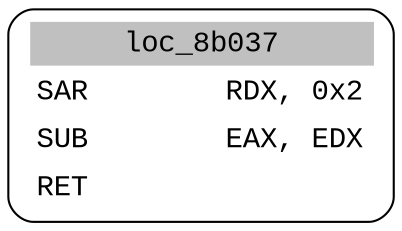 digraph asm_graph {
1941 [
shape="Mrecord" fontname="Courier New"label =<<table border="0" cellborder="0" cellpadding="3"><tr><td align="center" colspan="2" bgcolor="grey">loc_8b037</td></tr><tr><td align="left">SAR        RDX, 0x2</td></tr><tr><td align="left">SUB        EAX, EDX</td></tr><tr><td align="left">RET        </td></tr></table>> ];
}